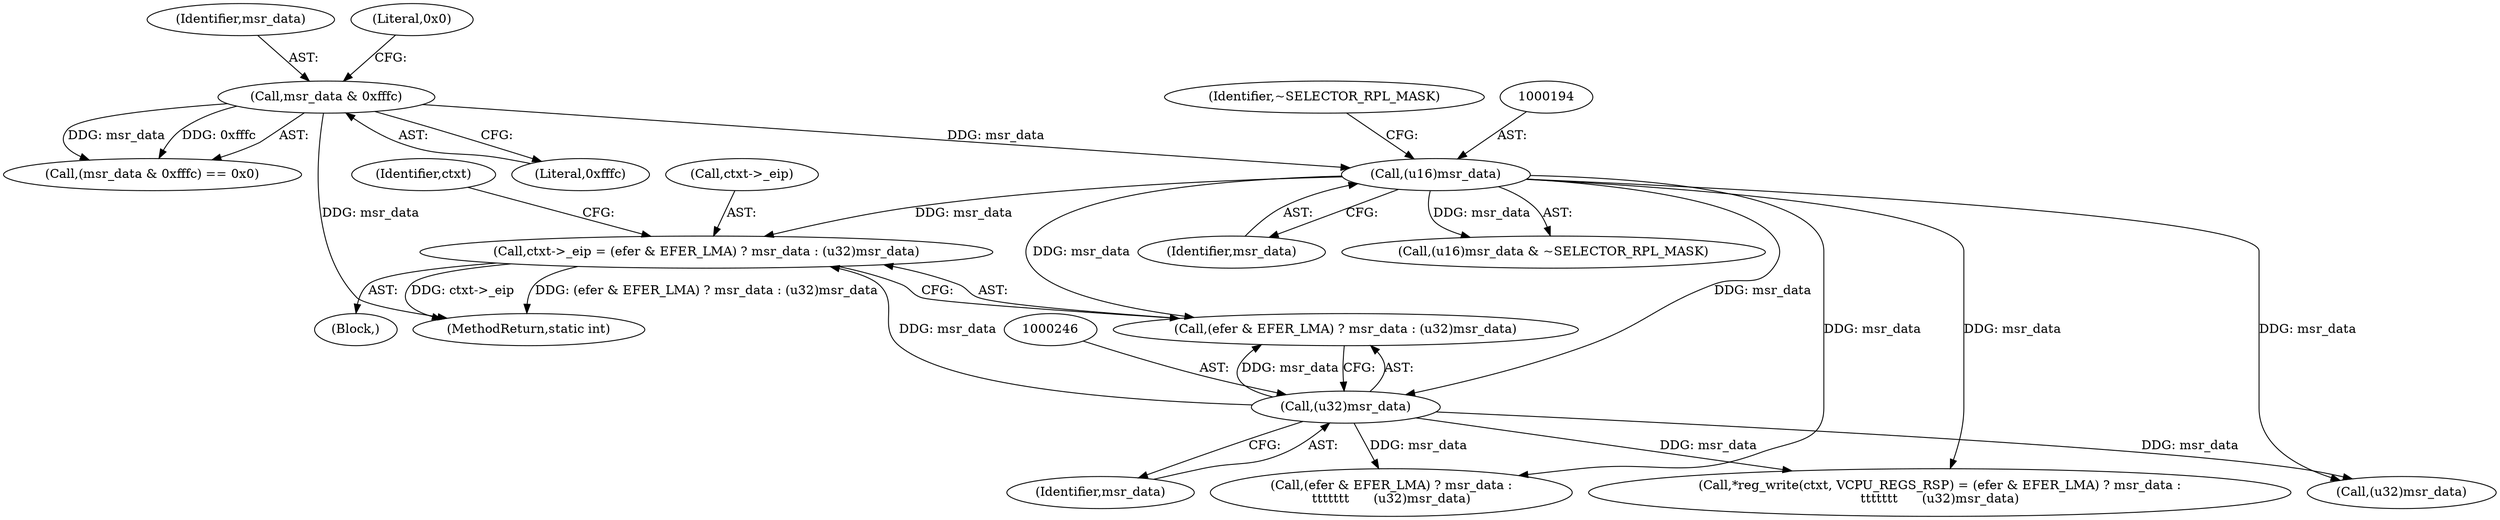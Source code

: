 digraph "0_linux_f3747379accba8e95d70cec0eae0582c8c182050@pointer" {
"1000236" [label="(Call,ctxt->_eip = (efer & EFER_LMA) ? msr_data : (u32)msr_data)"];
"1000193" [label="(Call,(u16)msr_data)"];
"1000174" [label="(Call,msr_data & 0xfffc)"];
"1000245" [label="(Call,(u32)msr_data)"];
"1000175" [label="(Identifier,msr_data)"];
"1000249" [label="(Identifier,ctxt)"];
"1000195" [label="(Identifier,msr_data)"];
"1000237" [label="(Call,ctxt->_eip)"];
"1000105" [label="(Block,)"];
"1000268" [label="(MethodReturn,static int)"];
"1000173" [label="(Call,(msr_data & 0xfffc) == 0x0)"];
"1000253" [label="(Call,*reg_write(ctxt, VCPU_REGS_RSP) = (efer & EFER_LMA) ? msr_data :\n\t\t\t\t\t\t\t      (u32)msr_data)"];
"1000176" [label="(Literal,0xfffc)"];
"1000177" [label="(Literal,0x0)"];
"1000258" [label="(Call,(efer & EFER_LMA) ? msr_data :\n\t\t\t\t\t\t\t      (u32)msr_data)"];
"1000192" [label="(Call,(u16)msr_data & ~SELECTOR_RPL_MASK)"];
"1000174" [label="(Call,msr_data & 0xfffc)"];
"1000240" [label="(Call,(efer & EFER_LMA) ? msr_data : (u32)msr_data)"];
"1000193" [label="(Call,(u16)msr_data)"];
"1000196" [label="(Identifier,~SELECTOR_RPL_MASK)"];
"1000263" [label="(Call,(u32)msr_data)"];
"1000236" [label="(Call,ctxt->_eip = (efer & EFER_LMA) ? msr_data : (u32)msr_data)"];
"1000247" [label="(Identifier,msr_data)"];
"1000245" [label="(Call,(u32)msr_data)"];
"1000236" -> "1000105"  [label="AST: "];
"1000236" -> "1000240"  [label="CFG: "];
"1000237" -> "1000236"  [label="AST: "];
"1000240" -> "1000236"  [label="AST: "];
"1000249" -> "1000236"  [label="CFG: "];
"1000236" -> "1000268"  [label="DDG: ctxt->_eip"];
"1000236" -> "1000268"  [label="DDG: (efer & EFER_LMA) ? msr_data : (u32)msr_data"];
"1000193" -> "1000236"  [label="DDG: msr_data"];
"1000245" -> "1000236"  [label="DDG: msr_data"];
"1000193" -> "1000192"  [label="AST: "];
"1000193" -> "1000195"  [label="CFG: "];
"1000194" -> "1000193"  [label="AST: "];
"1000195" -> "1000193"  [label="AST: "];
"1000196" -> "1000193"  [label="CFG: "];
"1000193" -> "1000192"  [label="DDG: msr_data"];
"1000174" -> "1000193"  [label="DDG: msr_data"];
"1000193" -> "1000240"  [label="DDG: msr_data"];
"1000193" -> "1000245"  [label="DDG: msr_data"];
"1000193" -> "1000253"  [label="DDG: msr_data"];
"1000193" -> "1000258"  [label="DDG: msr_data"];
"1000193" -> "1000263"  [label="DDG: msr_data"];
"1000174" -> "1000173"  [label="AST: "];
"1000174" -> "1000176"  [label="CFG: "];
"1000175" -> "1000174"  [label="AST: "];
"1000176" -> "1000174"  [label="AST: "];
"1000177" -> "1000174"  [label="CFG: "];
"1000174" -> "1000268"  [label="DDG: msr_data"];
"1000174" -> "1000173"  [label="DDG: msr_data"];
"1000174" -> "1000173"  [label="DDG: 0xfffc"];
"1000245" -> "1000240"  [label="AST: "];
"1000245" -> "1000247"  [label="CFG: "];
"1000246" -> "1000245"  [label="AST: "];
"1000247" -> "1000245"  [label="AST: "];
"1000240" -> "1000245"  [label="CFG: "];
"1000245" -> "1000240"  [label="DDG: msr_data"];
"1000245" -> "1000253"  [label="DDG: msr_data"];
"1000245" -> "1000258"  [label="DDG: msr_data"];
"1000245" -> "1000263"  [label="DDG: msr_data"];
}

